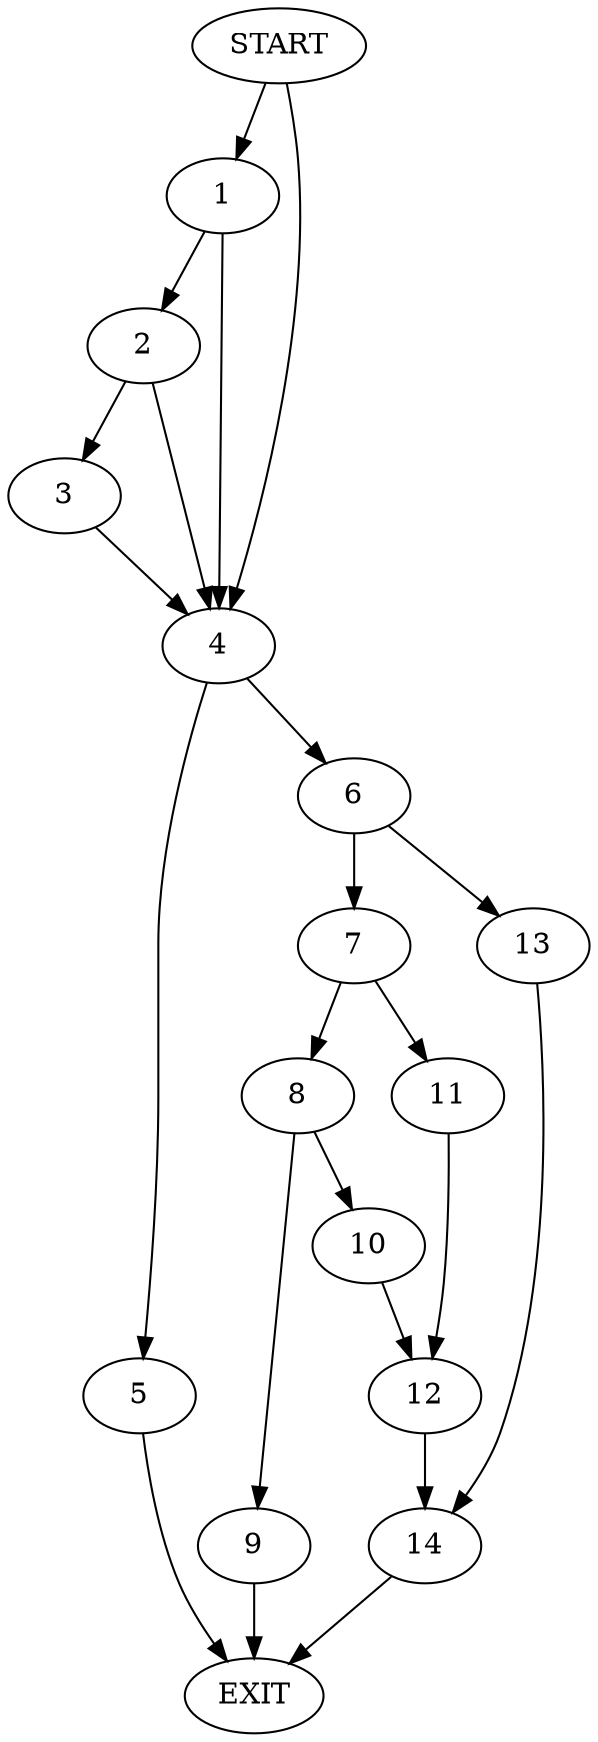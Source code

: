digraph { 
0 [label="START"];
1;
2;
3;
4;
5;
6;
7;
8;
9;
10;
11;
12;
13;
14;
15[label="EXIT"];
0 -> 4;
0 -> 1;
1 -> 4;
1 -> 2;
2 -> 4;
2 -> 3;
3 -> 4;
4 -> 5;
4 -> 6;
5 -> 15;
6 -> 7;
6 -> 13;
7 -> 8;
7 -> 11;
8 -> 9;
8 -> 10;
9 -> 15;
10 -> 12;
11 -> 12;
12 -> 14;
13 -> 14;
14 -> 15;
}